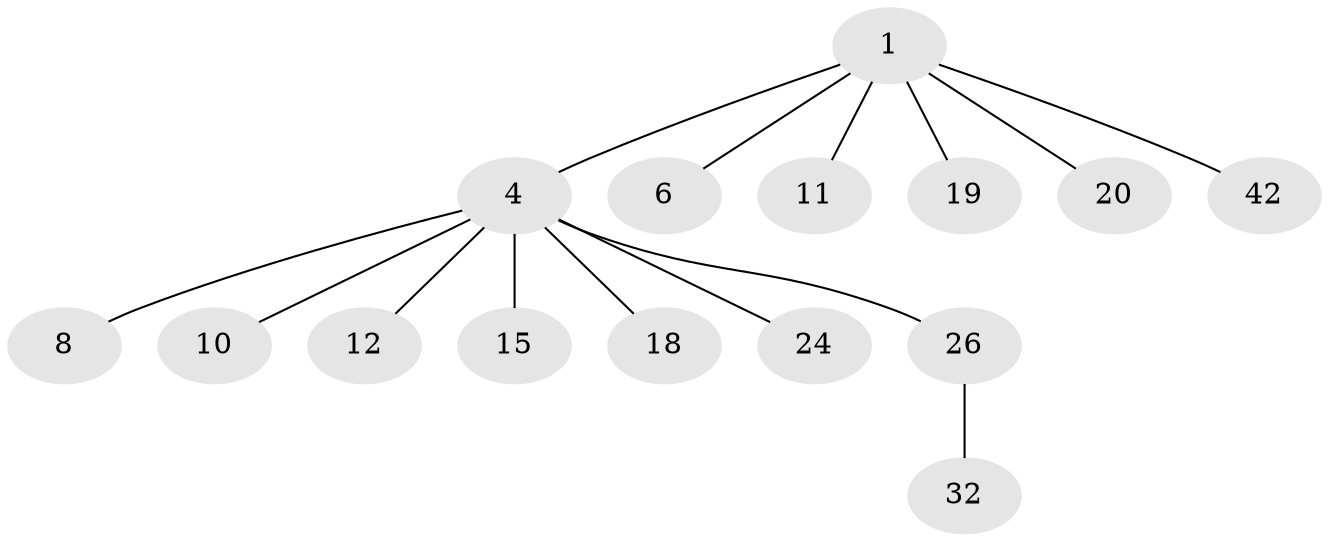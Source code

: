 // original degree distribution, {4: 0.057692307692307696, 1: 0.46153846153846156, 5: 0.019230769230769232, 3: 0.1346153846153846, 8: 0.019230769230769232, 2: 0.3076923076923077}
// Generated by graph-tools (version 1.1) at 2025/19/03/04/25 18:19:06]
// undirected, 15 vertices, 14 edges
graph export_dot {
graph [start="1"]
  node [color=gray90,style=filled];
  1 [super="+2+13+3"];
  4 [super="+5"];
  6 [super="+33+9"];
  8 [super="+46+34+31"];
  10 [super="+47"];
  11 [super="+51"];
  12 [super="+28"];
  15 [super="+17"];
  18;
  19 [super="+22+23"];
  20;
  24 [super="+44+25"];
  26 [super="+30+29"];
  32;
  42;
  1 -- 6;
  1 -- 19;
  1 -- 4;
  1 -- 20;
  1 -- 42;
  1 -- 11;
  4 -- 8;
  4 -- 18;
  4 -- 26;
  4 -- 24;
  4 -- 10;
  4 -- 12;
  4 -- 15;
  26 -- 32;
}
